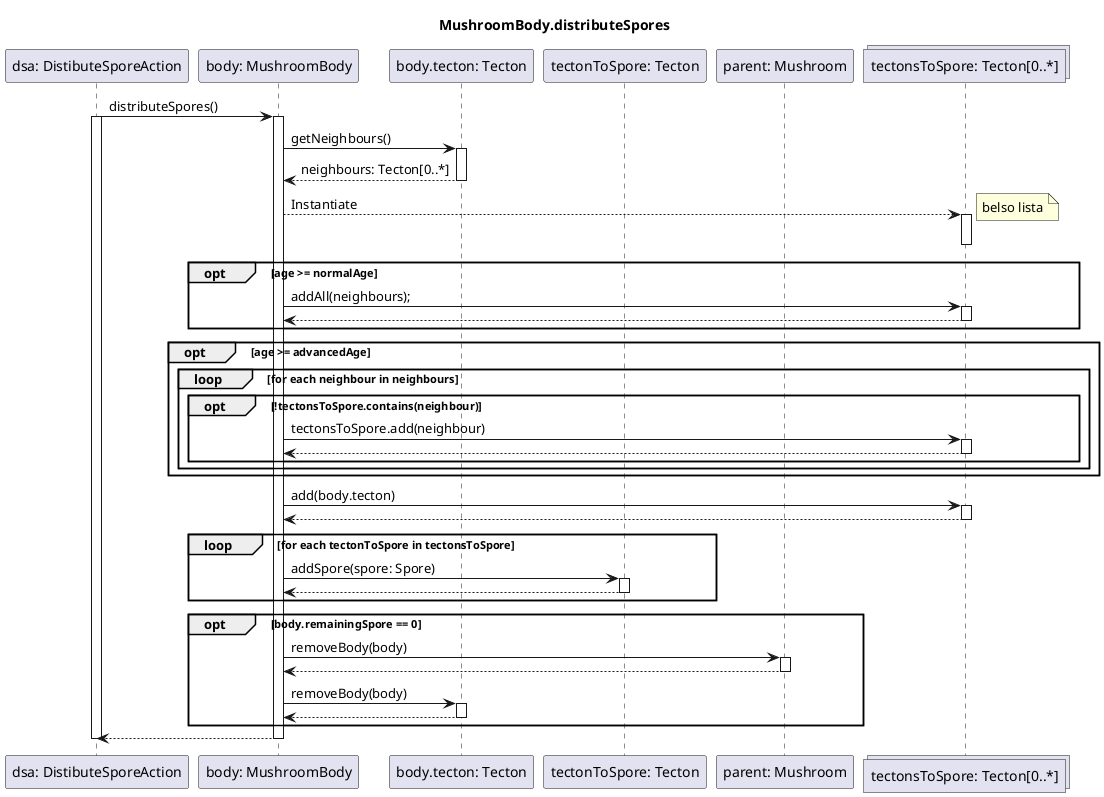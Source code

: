 @startuml DistributeSpore
title MushroomBody.distributeSpores

participant "dsa: DistibuteSporeAction" as dsa
participant "body: MushroomBody" as body
participant "body.tecton: Tecton" as tecton
participant "tectonToSpore: Tecton" as tectonToSpore
participant "parent: Mushroom" as parent
collections "tectonsToSpore: Tecton[0..*]" as tectons 

dsa -> body : distributeSpores()
activate dsa
activate body

body -> tecton : getNeighbours()

activate tecton
tecton --> body : neighbours: Tecton[0..*]
deactivate tecton

body --> tectons: Instantiate
note right: belso lista
activate tectons
deactivate tectons

    opt age >= normalAge
        body -> tectons: addAll(neighbours);
        activate tectons
        tectons --> body
        deactivate tectons
    end 

    opt age >= advancedAge
        loop for each neighbour in neighbours
            opt !tectonsToSpore.contains(neighbour)
                body -> tectons: tectonsToSpore.add(neighbour)
                activate tectons
                tectons --> body
                deactivate tectons
            end
        end
    end

    body -> tectons: add(body.tecton)
    activate tectons
    tectons --> body
    deactivate tectons

    loop for each tectonToSpore in tectonsToSpore
        body -> tectonToSpore : addSpore(spore: Spore)
        activate tectonToSpore
        tectonToSpore --> body 
        deactivate tectonToSpore

    end

    opt body.remainingSpore == 0
        body -> parent : removeBody(body)
        activate parent
        parent --> body
        deactivate parent
        body -> tecton : removeBody(body)
        activate tecton
        tecton --> body
        deactivate tecton
    end

dsa <-- body
deactivate body
deactivate dsa

@enduml